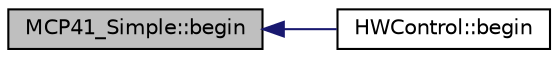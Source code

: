 digraph "MCP41_Simple::begin"
{
  edge [fontname="Helvetica",fontsize="10",labelfontname="Helvetica",labelfontsize="10"];
  node [fontname="Helvetica",fontsize="10",shape=record];
  rankdir="LR";
  Node5 [label="MCP41_Simple::begin",height=0.2,width=0.4,color="black", fillcolor="grey75", style="filled", fontcolor="black"];
  Node5 -> Node6 [dir="back",color="midnightblue",fontsize="10",style="solid",fontname="Helvetica"];
  Node6 [label="HWControl::begin",height=0.2,width=0.4,color="black", fillcolor="white", style="filled",URL="$class_h_w_control.html#a1b6ac428cc2580ca737be624fdffc64d"];
}
